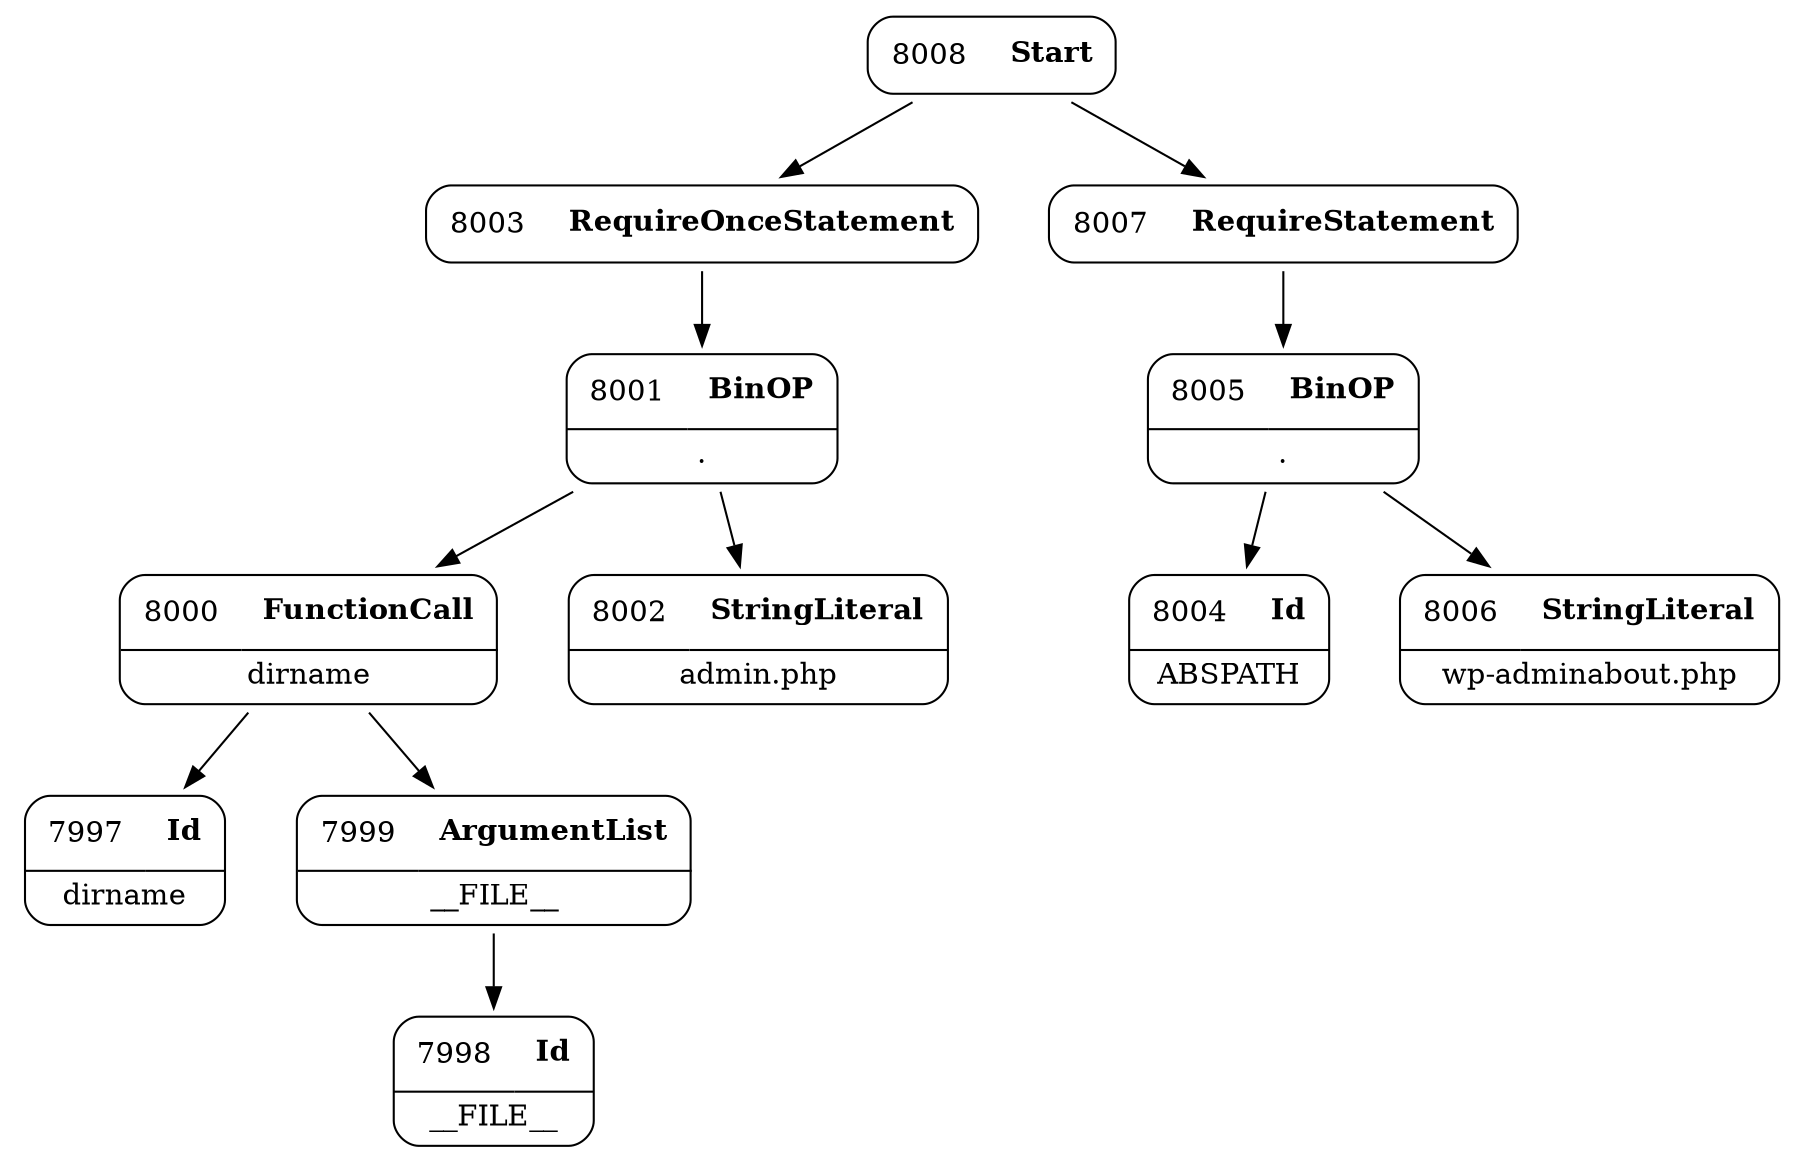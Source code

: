 digraph ast {
node [shape=none];
8000 [label=<<TABLE border='1' cellspacing='0' cellpadding='10' style='rounded' ><TR><TD border='0'>8000</TD><TD border='0'><B>FunctionCall</B></TD></TR><HR/><TR><TD border='0' cellpadding='5' colspan='2'>dirname</TD></TR></TABLE>>];
8000 -> 7997 [weight=2];
8000 -> 7999 [weight=2];
8001 [label=<<TABLE border='1' cellspacing='0' cellpadding='10' style='rounded' ><TR><TD border='0'>8001</TD><TD border='0'><B>BinOP</B></TD></TR><HR/><TR><TD border='0' cellpadding='5' colspan='2'>.</TD></TR></TABLE>>];
8001 -> 8000 [weight=2];
8001 -> 8002 [weight=2];
8002 [label=<<TABLE border='1' cellspacing='0' cellpadding='10' style='rounded' ><TR><TD border='0'>8002</TD><TD border='0'><B>StringLiteral</B></TD></TR><HR/><TR><TD border='0' cellpadding='5' colspan='2'>admin.php</TD></TR></TABLE>>];
8003 [label=<<TABLE border='1' cellspacing='0' cellpadding='10' style='rounded' ><TR><TD border='0'>8003</TD><TD border='0'><B>RequireOnceStatement</B></TD></TR></TABLE>>];
8003 -> 8001 [weight=2];
8004 [label=<<TABLE border='1' cellspacing='0' cellpadding='10' style='rounded' ><TR><TD border='0'>8004</TD><TD border='0'><B>Id</B></TD></TR><HR/><TR><TD border='0' cellpadding='5' colspan='2'>ABSPATH</TD></TR></TABLE>>];
8005 [label=<<TABLE border='1' cellspacing='0' cellpadding='10' style='rounded' ><TR><TD border='0'>8005</TD><TD border='0'><B>BinOP</B></TD></TR><HR/><TR><TD border='0' cellpadding='5' colspan='2'>.</TD></TR></TABLE>>];
8005 -> 8004 [weight=2];
8005 -> 8006 [weight=2];
8006 [label=<<TABLE border='1' cellspacing='0' cellpadding='10' style='rounded' ><TR><TD border='0'>8006</TD><TD border='0'><B>StringLiteral</B></TD></TR><HR/><TR><TD border='0' cellpadding='5' colspan='2'>wp-adminabout.php</TD></TR></TABLE>>];
8007 [label=<<TABLE border='1' cellspacing='0' cellpadding='10' style='rounded' ><TR><TD border='0'>8007</TD><TD border='0'><B>RequireStatement</B></TD></TR></TABLE>>];
8007 -> 8005 [weight=2];
8008 [label=<<TABLE border='1' cellspacing='0' cellpadding='10' style='rounded' ><TR><TD border='0'>8008</TD><TD border='0'><B>Start</B></TD></TR></TABLE>>];
8008 -> 8003 [weight=2];
8008 -> 8007 [weight=2];
7997 [label=<<TABLE border='1' cellspacing='0' cellpadding='10' style='rounded' ><TR><TD border='0'>7997</TD><TD border='0'><B>Id</B></TD></TR><HR/><TR><TD border='0' cellpadding='5' colspan='2'>dirname</TD></TR></TABLE>>];
7998 [label=<<TABLE border='1' cellspacing='0' cellpadding='10' style='rounded' ><TR><TD border='0'>7998</TD><TD border='0'><B>Id</B></TD></TR><HR/><TR><TD border='0' cellpadding='5' colspan='2'>__FILE__</TD></TR></TABLE>>];
7999 [label=<<TABLE border='1' cellspacing='0' cellpadding='10' style='rounded' ><TR><TD border='0'>7999</TD><TD border='0'><B>ArgumentList</B></TD></TR><HR/><TR><TD border='0' cellpadding='5' colspan='2'>__FILE__</TD></TR></TABLE>>];
7999 -> 7998 [weight=2];
}
